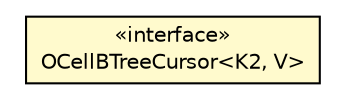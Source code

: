 #!/usr/local/bin/dot
#
# Class diagram 
# Generated by UMLGraph version R5_6-24-gf6e263 (http://www.umlgraph.org/)
#

digraph G {
	edge [fontname="Helvetica",fontsize=10,labelfontname="Helvetica",labelfontsize=10];
	node [fontname="Helvetica",fontsize=10,shape=plaintext];
	nodesep=0.25;
	ranksep=0.5;
	// com.orientechnologies.orient.core.storage.index.sbtree.multivalue.OCellBTreeMultiValue.OCellBTreeCursor<K2, V>
	c1652278 [label=<<table title="com.orientechnologies.orient.core.storage.index.sbtree.multivalue.OCellBTreeMultiValue.OCellBTreeCursor" border="0" cellborder="1" cellspacing="0" cellpadding="2" port="p" bgcolor="lemonChiffon" href="./OCellBTreeMultiValue.OCellBTreeCursor.html">
		<tr><td><table border="0" cellspacing="0" cellpadding="1">
<tr><td align="center" balign="center"> &#171;interface&#187; </td></tr>
<tr><td align="center" balign="center"> OCellBTreeCursor&lt;K2, V&gt; </td></tr>
		</table></td></tr>
		</table>>, URL="./OCellBTreeMultiValue.OCellBTreeCursor.html", fontname="Helvetica", fontcolor="black", fontsize=10.0];
}

